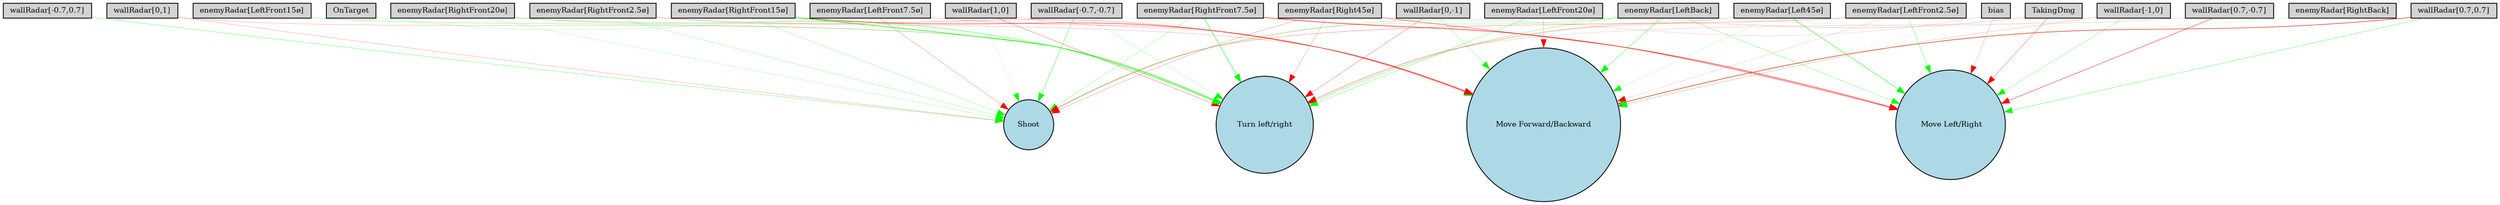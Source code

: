 digraph {
	node [fontsize=9 height=0.2 shape=circle width=0.2]
	"wallRadar[1,0]" [fillcolor=lightgray shape=box style=filled]
	"wallRadar[0,1]" [fillcolor=lightgray shape=box style=filled]
	"wallRadar[-1,0]" [fillcolor=lightgray shape=box style=filled]
	"wallRadar[0,-1]" [fillcolor=lightgray shape=box style=filled]
	"wallRadar[0.7,0.7]" [fillcolor=lightgray shape=box style=filled]
	"wallRadar[-0.7,0.7]" [fillcolor=lightgray shape=box style=filled]
	"wallRadar[-0.7,-0.7]" [fillcolor=lightgray shape=box style=filled]
	"wallRadar[0.7,-0.7]" [fillcolor=lightgray shape=box style=filled]
	"enemyRadar[RightBack]" [fillcolor=lightgray shape=box style=filled]
	"enemyRadar[LeftBack]" [fillcolor=lightgray shape=box style=filled]
	"enemyRadar[Right45ø]" [fillcolor=lightgray shape=box style=filled]
	"enemyRadar[Left45ø]" [fillcolor=lightgray shape=box style=filled]
	"enemyRadar[RightFront20ø]" [fillcolor=lightgray shape=box style=filled]
	"enemyRadar[LeftFront20ø]" [fillcolor=lightgray shape=box style=filled]
	"enemyRadar[RightFront15ø]" [fillcolor=lightgray shape=box style=filled]
	"enemyRadar[LeftFront15ø]" [fillcolor=lightgray shape=box style=filled]
	"enemyRadar[RightFront7.5ø]" [fillcolor=lightgray shape=box style=filled]
	"enemyRadar[LeftFront7.5ø]" [fillcolor=lightgray shape=box style=filled]
	"enemyRadar[RightFront2.5ø]" [fillcolor=lightgray shape=box style=filled]
	"enemyRadar[LeftFront2.5ø]" [fillcolor=lightgray shape=box style=filled]
	OnTarget [fillcolor=lightgray shape=box style=filled]
	TakingDmg [fillcolor=lightgray shape=box style=filled]
	bias [fillcolor=lightgray shape=box style=filled]
	Shoot [fillcolor=lightblue style=filled]
	"Move Forward/Backward" [fillcolor=lightblue style=filled]
	" Move Left/Right" [fillcolor=lightblue style=filled]
	"Turn left/right" [fillcolor=lightblue style=filled]
	"enemyRadar[LeftFront2.5ø]" -> " Move Left/Right" [color=green penwidth=0.2978829905981313 style=solid]
	"enemyRadar[RightBack]" -> "Move Forward/Backward" [color=green penwidth=0.11867057628277809 style=solid]
	"enemyRadar[LeftBack]" -> "Move Forward/Backward" [color=green penwidth=0.34918225477027276 style=solid]
	"wallRadar[0.7,-0.7]" -> " Move Left/Right" [color=red penwidth=0.41227937890798916 style=solid]
	"enemyRadar[LeftFront2.5ø]" -> "Move Forward/Backward" [color=red penwidth=0.1040195426674905 style=solid]
	"wallRadar[-0.7,-0.7]" -> "Turn left/right" [color=green penwidth=0.1588104847385462 style=solid]
	"enemyRadar[LeftBack]" -> Shoot [color=green penwidth=0.19815905561942615 style=solid]
	"enemyRadar[RightFront7.5ø]" -> Shoot [color=green penwidth=0.20766459407067062 style=solid]
	"wallRadar[0,1]" -> "Turn left/right" [color=red penwidth=0.16589062116678954 style=solid]
	"enemyRadar[RightFront15ø]" -> "Turn left/right" [color=green penwidth=0.6859260709556373 style=solid]
	"wallRadar[0,-1]" -> "Turn left/right" [color=red penwidth=0.24921549087565534 style=solid]
	"wallRadar[-1,0]" -> "Turn left/right" [color=green penwidth=0.11002222183555907 style=solid]
	"wallRadar[0.7,0.7]" -> " Move Left/Right" [color=green penwidth=0.2837510317740536 style=solid]
	"enemyRadar[LeftFront15ø]" -> "Turn left/right" [color=green penwidth=0.260159100828032 style=solid]
	"enemyRadar[LeftFront7.5ø]" -> Shoot [color=red penwidth=0.2035542558760568 style=solid]
	TakingDmg -> "Turn left/right" [color=red penwidth=0.160137492488933 style=solid]
	"wallRadar[1,0]" -> Shoot [color=green penwidth=0.11217101278209178 style=solid]
	"enemyRadar[LeftFront20ø]" -> "Move Forward/Backward" [color=red penwidth=0.16949522722324684 style=solid]
	"enemyRadar[RightFront15ø]" -> "Move Forward/Backward" [color=red penwidth=0.5066579027305981 style=solid]
	"enemyRadar[Left45ø]" -> "Turn left/right" [color=red penwidth=0.12634837896595572 style=solid]
	"enemyRadar[Left45ø]" -> "Move Forward/Backward" [color=green penwidth=0.12965813871268297 style=solid]
	bias -> " Move Left/Right" [color=red penwidth=0.15534182706539948 style=solid]
	OnTarget -> "Turn left/right" [color=green penwidth=0.15364507124339122 style=solid]
	"enemyRadar[LeftBack]" -> " Move Left/Right" [color=green penwidth=0.2445018064802347 style=solid]
	"wallRadar[0,-1]" -> "Move Forward/Backward" [color=green penwidth=0.23001529901379644 style=solid]
	"wallRadar[0,1]" -> Shoot [color=red penwidth=0.1732270816389301 style=solid]
	"enemyRadar[RightFront20ø]" -> "Move Forward/Backward" [color=red penwidth=0.1551523370001464 style=solid]
	"wallRadar[-0.7,-0.7]" -> "Move Forward/Backward" [color=green penwidth=0.10533552184167849 style=solid]
	TakingDmg -> " Move Left/Right" [color=red penwidth=0.27224882672810663 style=solid]
	"enemyRadar[LeftBack]" -> "Turn left/right" [color=green penwidth=0.25743851376680305 style=solid]
	"enemyRadar[Left45ø]" -> Shoot [color=green penwidth=0.10830388508470315 style=solid]
	bias -> "Move Forward/Backward" [color=green penwidth=0.21776612319546845 style=dotted]
	"wallRadar[-1,0]" -> " Move Left/Right" [color=green penwidth=0.22996063032400577 style=solid]
	"wallRadar[1,0]" -> "Move Forward/Backward" [color=red penwidth=0.15498906386415 style=solid]
	"enemyRadar[RightFront7.5ø]" -> " Move Left/Right" [color=red penwidth=0.6084321258085238 style=solid]
	"enemyRadar[RightFront7.5ø]" -> "Turn left/right" [color=green penwidth=0.49384686686795276 style=solid]
	"wallRadar[0.7,0.7]" -> "Move Forward/Backward" [color=red penwidth=0.546863132374938 style=solid]
	bias -> Shoot [color=red penwidth=0.11047716853644166 style=solid]
	"enemyRadar[Right45ø]" -> Shoot [color=red penwidth=0.1924822463422204 style=solid]
	"enemyRadar[RightFront2.5ø]" -> Shoot [color=green penwidth=0.19893334597422035 style=solid]
	"enemyRadar[RightFront15ø]" -> Shoot [color=green penwidth=0.19928255007568774 style=solid]
	"enemyRadar[Right45ø]" -> " Move Left/Right" [color=red penwidth=0.4200505709468574 style=solid]
	"enemyRadar[LeftFront7.5ø]" -> "Move Forward/Backward" [color=red penwidth=0.1949501421534094 style=solid]
	"enemyRadar[LeftFront20ø]" -> "Turn left/right" [color=green penwidth=0.25397080482778206 style=solid]
	"enemyRadar[RightFront20ø]" -> Shoot [color=green penwidth=0.16218578018464688 style=solid]
	"wallRadar[0.7,-0.7]" -> "Turn left/right" [color=red penwidth=0.1201864306411406 style=solid]
	"wallRadar[-0.7,0.7]" -> Shoot [color=green penwidth=0.27569989493400054 style=solid]
	"enemyRadar[Left45ø]" -> " Move Left/Right" [color=green penwidth=0.44550474645188587 style=solid]
	"enemyRadar[Right45ø]" -> "Turn left/right" [color=red penwidth=0.19381468094236548 style=solid]
	"wallRadar[1,0]" -> "Turn left/right" [color=red penwidth=0.24838300966542967 style=solid]
	"wallRadar[-0.7,-0.7]" -> Shoot [color=green penwidth=0.36176660648017567 style=solid]
	"enemyRadar[RightFront20ø]" -> "Turn left/right" [color=green penwidth=0.28412043404321136 style=solid]
	"enemyRadar[RightFront2.5ø]" -> "Move Forward/Backward" [color=red penwidth=0.2364566536990753 style=solid]
	"enemyRadar[LeftFront2.5ø]" -> Shoot [color=red penwidth=0.22516262459133682 style=solid]
	"wallRadar[-1,0]" -> "Move Forward/Backward" [color=red penwidth=0.15241452849028148 style=solid]
}
